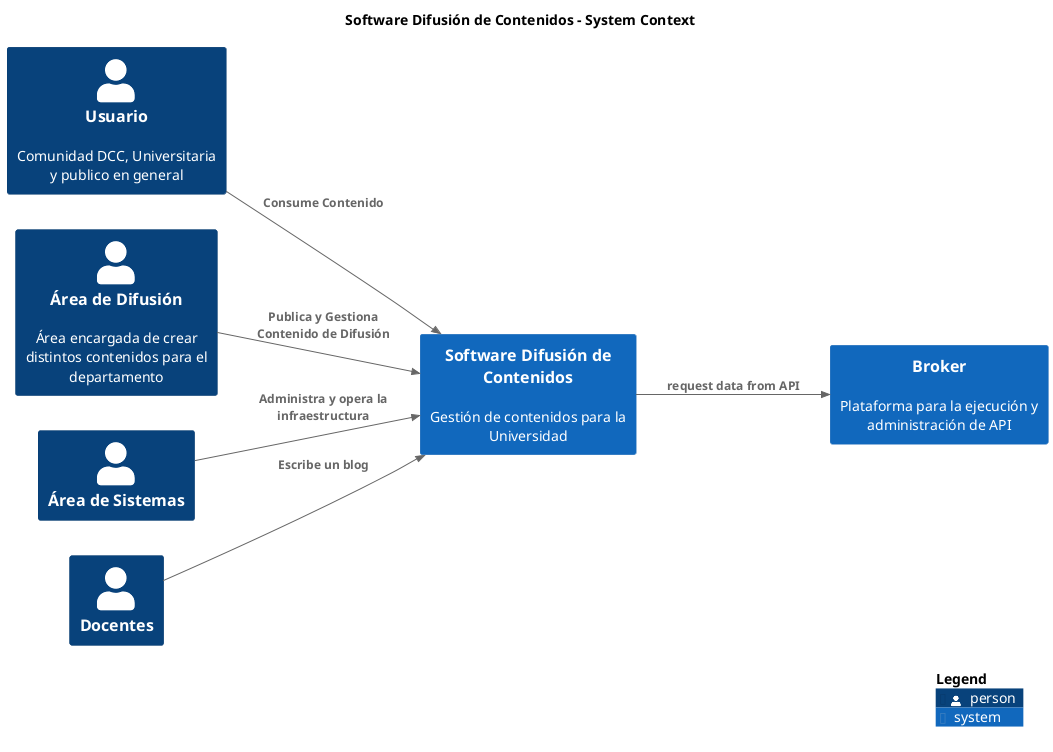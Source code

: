 @startuml
set separator none
title Software Difusión de Contenidos - System Context

left to right direction

!include <C4/C4>
!include <C4/C4_Context>

skinparam svgDimensionStyle false
skinparam preserveAspectRatio meet
Person(Usuario, "Usuario", "Comunidad DCC, Universitaria y publico en general", $tags="")
Person(ÁreadeDifusión, "Área de Difusión", "Área encargada de crear distintos contenidos para el departamento", $tags="")
Person(ÁreadeSistemas, "Área de Sistemas", "", $tags="")
Person(Docentes, "Docentes", "", $tags="")
System(Broker, "Broker", "Plataforma para la ejecución y administración de API", $tags="")
System(SoftwareDifusióndeContenidos, "Software Difusión de Contenidos", "Gestión de contenidos para la Universidad", $tags="")[[../container/]]

Rel_D(Usuario, SoftwareDifusióndeContenidos, "Consume Contenido", $tags="")
Rel_D(Docentes, SoftwareDifusióndeContenidos, "Escribe un blog", $tags="")
Rel_D(ÁreadeDifusión, SoftwareDifusióndeContenidos, "Publica y Gestiona Contenido de Difusión", $tags="")
Rel_D(ÁreadeSistemas, SoftwareDifusióndeContenidos, "Administra y opera la infraestructura", $tags="")
Rel_D(SoftwareDifusióndeContenidos, Broker, "request data from API", $tags="")

SHOW_LEGEND(true)
@enduml